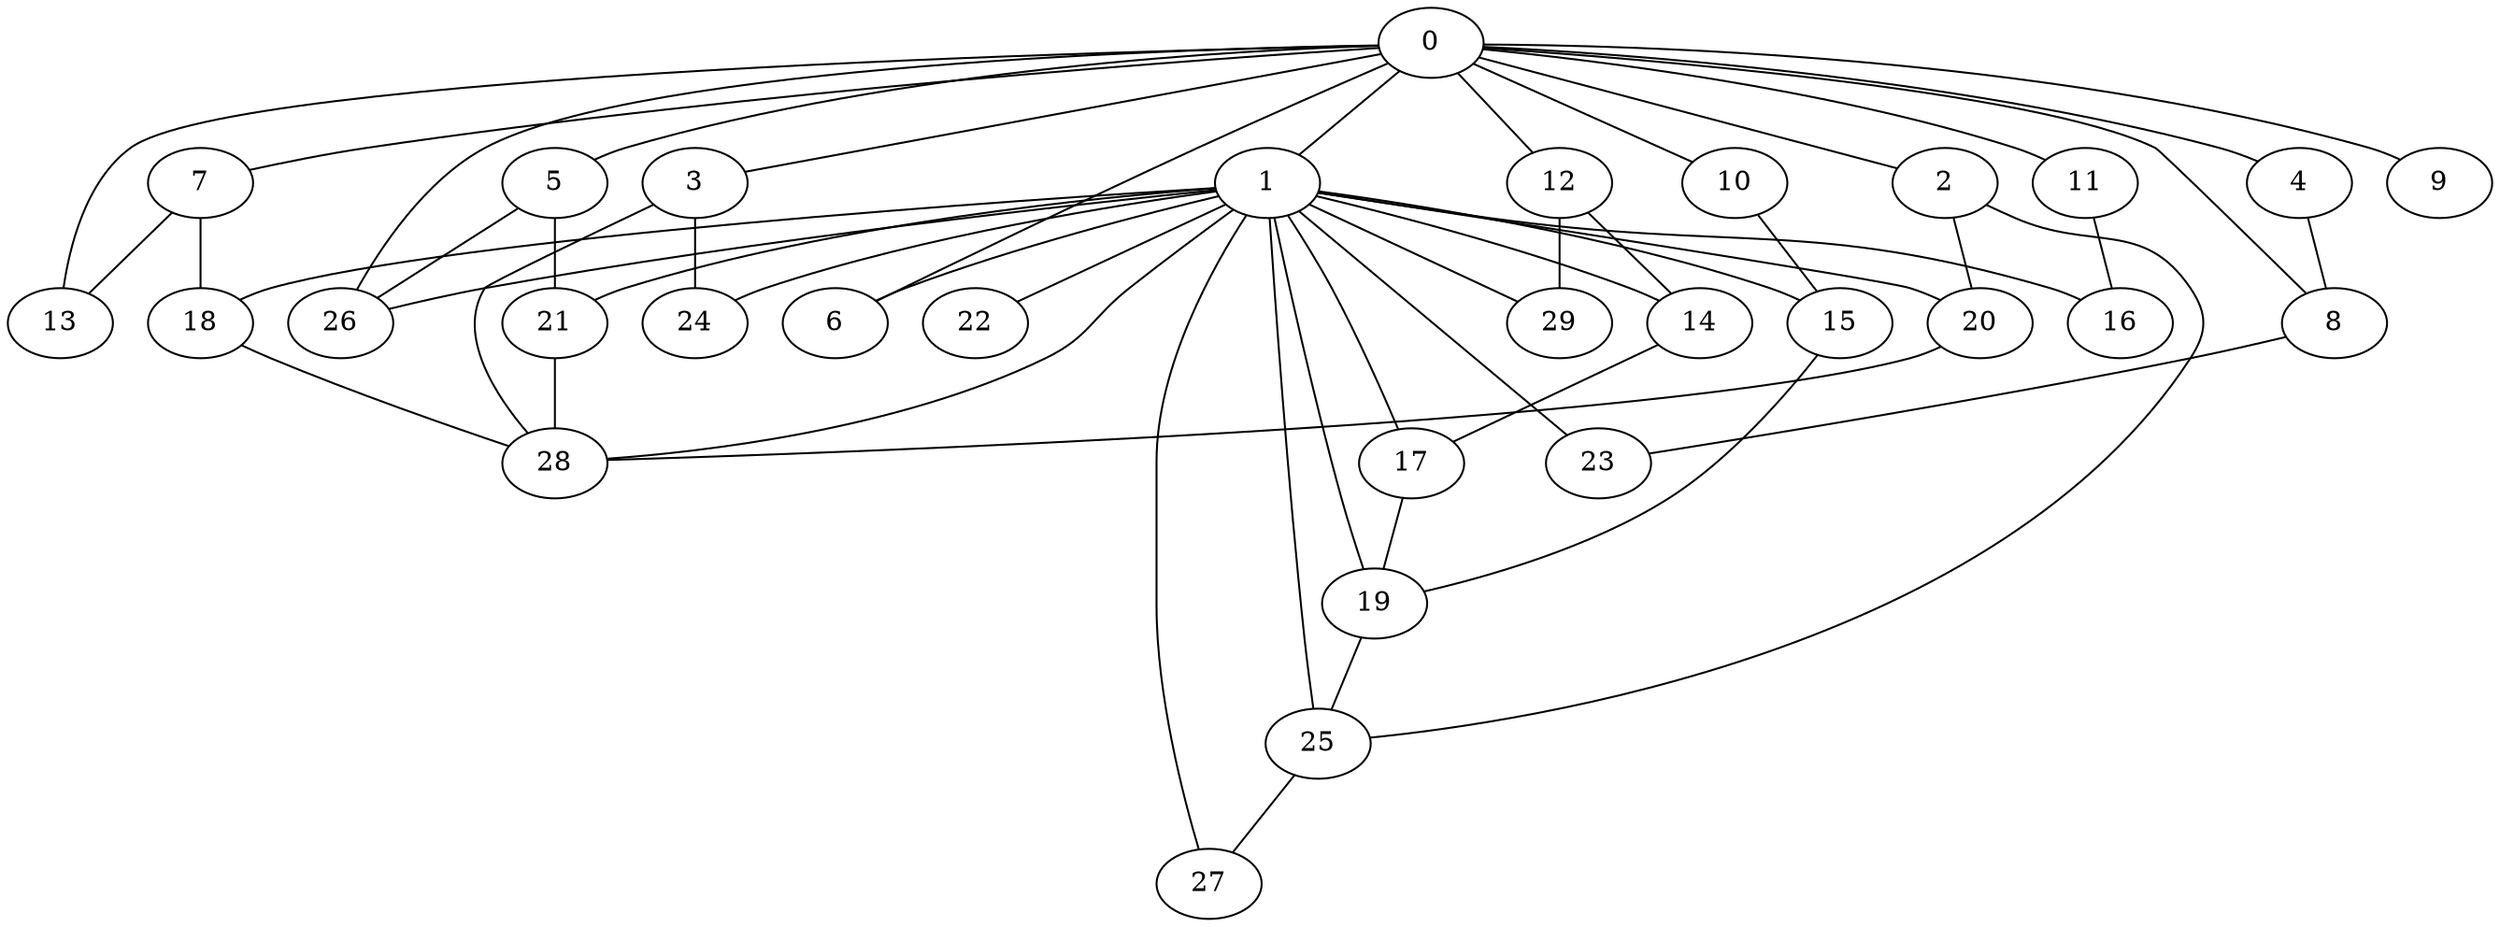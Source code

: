 
graph graphname {
    0 -- 1
0 -- 2
0 -- 3
0 -- 4
0 -- 5
0 -- 6
0 -- 7
0 -- 8
0 -- 9
0 -- 10
0 -- 11
0 -- 12
0 -- 13
0 -- 26
1 -- 14
1 -- 15
1 -- 16
1 -- 17
1 -- 18
1 -- 19
1 -- 20
1 -- 21
1 -- 22
1 -- 23
1 -- 24
1 -- 25
1 -- 26
1 -- 27
1 -- 28
1 -- 29
1 -- 6
2 -- 20
2 -- 25
3 -- 24
3 -- 28
4 -- 8
5 -- 26
5 -- 21
7 -- 18
7 -- 13
8 -- 23
10 -- 15
11 -- 16
12 -- 14
12 -- 29
14 -- 17
15 -- 19
17 -- 19
18 -- 28
19 -- 25
20 -- 28
21 -- 28
25 -- 27

}
